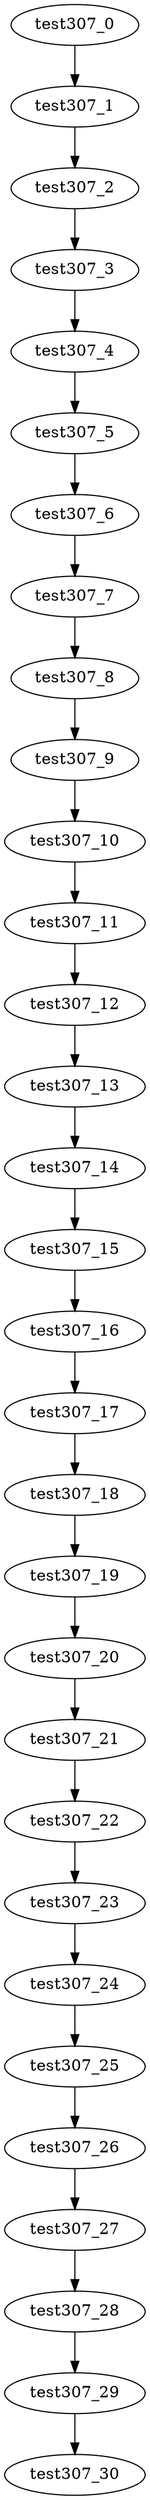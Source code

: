 digraph G {
test307_0->test307_1;
test307_1->test307_2;
test307_2->test307_3;
test307_3->test307_4;
test307_4->test307_5;
test307_5->test307_6;
test307_6->test307_7;
test307_7->test307_8;
test307_8->test307_9;
test307_9->test307_10;
test307_10->test307_11;
test307_11->test307_12;
test307_12->test307_13;
test307_13->test307_14;
test307_14->test307_15;
test307_15->test307_16;
test307_16->test307_17;
test307_17->test307_18;
test307_18->test307_19;
test307_19->test307_20;
test307_20->test307_21;
test307_21->test307_22;
test307_22->test307_23;
test307_23->test307_24;
test307_24->test307_25;
test307_25->test307_26;
test307_26->test307_27;
test307_27->test307_28;
test307_28->test307_29;
test307_29->test307_30;

}
